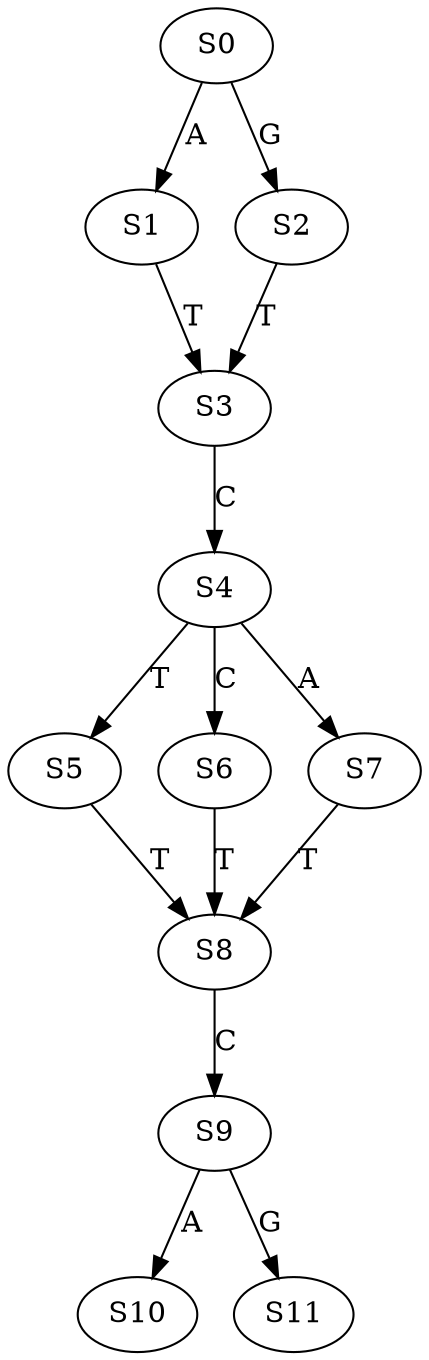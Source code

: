 strict digraph  {
	S0 -> S1 [ label = A ];
	S0 -> S2 [ label = G ];
	S1 -> S3 [ label = T ];
	S2 -> S3 [ label = T ];
	S3 -> S4 [ label = C ];
	S4 -> S5 [ label = T ];
	S4 -> S6 [ label = C ];
	S4 -> S7 [ label = A ];
	S5 -> S8 [ label = T ];
	S6 -> S8 [ label = T ];
	S7 -> S8 [ label = T ];
	S8 -> S9 [ label = C ];
	S9 -> S10 [ label = A ];
	S9 -> S11 [ label = G ];
}
